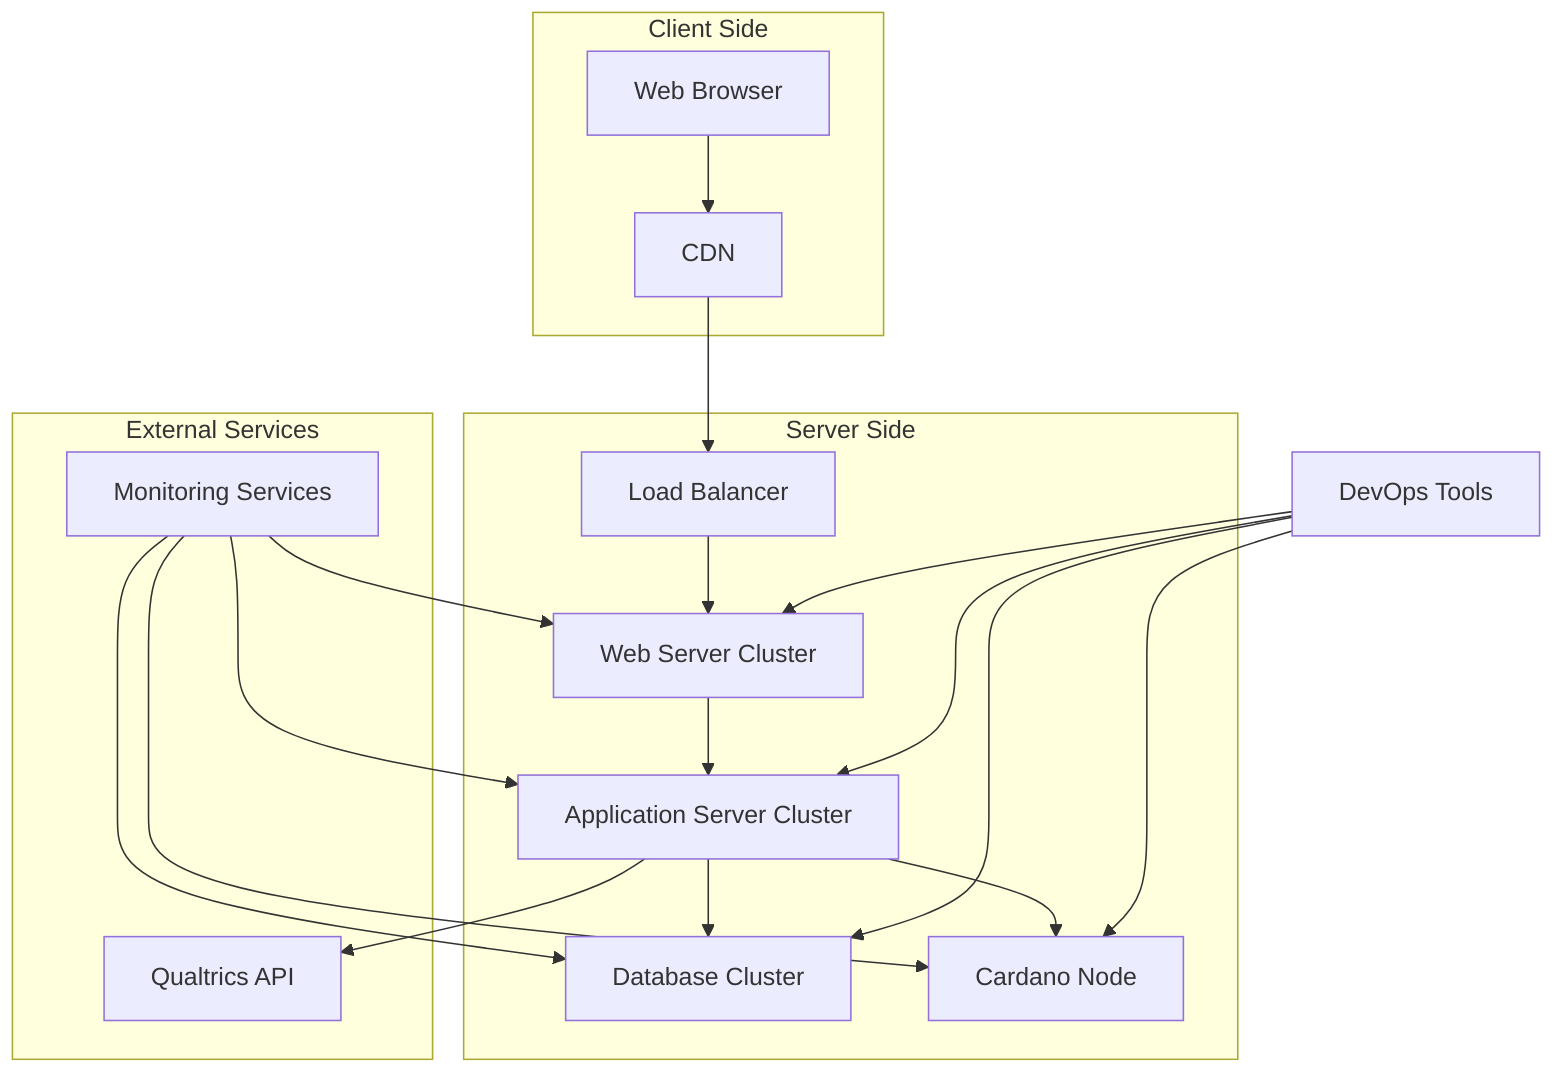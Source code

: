 graph TD
    subgraph "Client Side"
        A[Web Browser] --> B[CDN]
    end
    subgraph "Server Side"
        B --> C[Load Balancer]
        C --> D[Web Server Cluster]
        D --> E[Application Server Cluster]
        E --> F[Database Cluster]
        E --> G[Cardano Node]
    end
    subgraph "External Services"
        E --> H[Qualtrics API]
        I[Monitoring Services] --> D
        I --> E
        I --> F
        I --> G
    end
    J[DevOps Tools] --> D
    J --> E
    J --> F
    J --> G